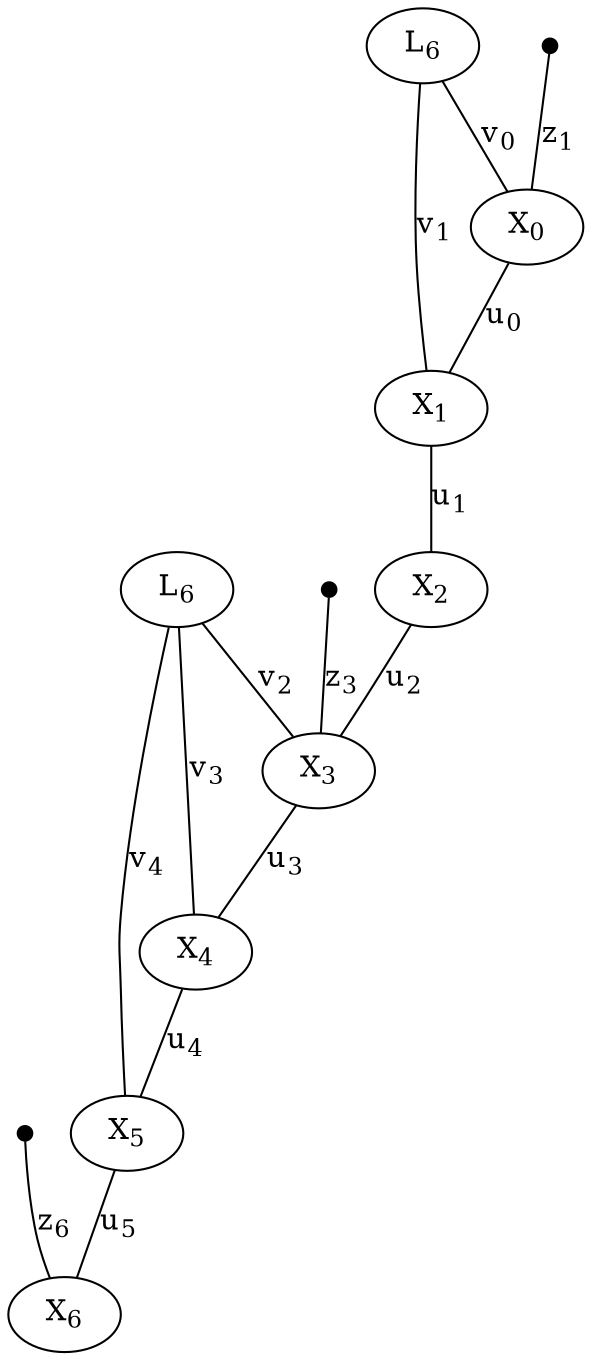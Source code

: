 graph {
    X0 [pos="0,0!", label=<X<SUB>0</SUB>>]
    X1 [pos="1,0!", label=<X<SUB>1</SUB>>]
    X2 [pos="2,0!", label=<X<SUB>2</SUB>>]
    X3 [pos="3,0!", label=<X<SUB>3</SUB>>]
    X4 [pos="4,0!", label=<X<SUB>4</SUB>>]
    X5 [pos="5,0!", label=<X<SUB>5</SUB>>]
    X6 [pos="6,0!", label=<X<SUB>6</SUB>>]

    L0 [pos="0.5,1!", label=<L<SUB>6</SUB>>]
    L1 [pos="4,1!", label=<L<SUB>6</SUB>>]

    G0 [pos="0,-0.75!", width="0.1", height="0.1", label="", fillcolor="black", style="filled"]
    G3 [pos="3,-0.75!", width="0.1", height="0.1", label="", fillcolor="black", style="filled"]
    G6 [pos="6,-0.75!", width="0.1", height="0.1", label="", fillcolor="black", style="filled"]

    X0 -- X1 [label=<u<SUB>0</SUB>>]
    X1 -- X2 [label=<u<SUB>1</SUB>>]
    X2 -- X3 [label=<u<SUB>2</SUB>>]
    X3 -- X4 [label=<u<SUB>3</SUB>>]
    X4 -- X5 [label=<u<SUB>4</SUB>>]
    X5 -- X6 [label=<u<SUB>5</SUB>>]

    G0 -- X0 [label=<z<SUB>1</SUB>>]
    G3 -- X3 [label=<z<SUB>3</SUB>>]
    G6 -- X6 [label=<z<SUB>6</SUB>>]

    L0 -- X0 [label=<v<SUB>0</SUB>>]
    L0 -- X1 [label=<v<SUB>1</SUB>>]

    L1 -- X3 [label=<v<SUB>2</SUB>>]
    L1 -- X4 [label=<v<SUB>3</SUB>>]
    L1 -- X5 [label=<v<SUB>4</SUB>>]
}

